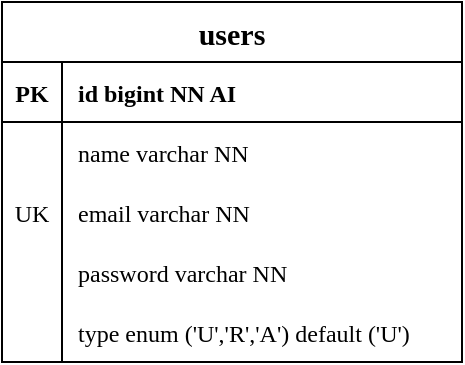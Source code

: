 <mxfile version="17.1.3" type="google"><diagram id="R2lEEEUBdFMjLlhIrx00" name="Page-1"><mxGraphModel grid="1" gridSize="10" guides="1" tooltips="1" connect="1" arrows="1" page="1" fold="1" pageScale="1" pageWidth="850" pageHeight="1100" math="0" shadow="0" extFonts="Permanent Marker^https://fonts.googleapis.com/css?family=Permanent+Marker"><root><mxCell id="0"/><mxCell id="1" parent="0"/><mxCell id="xyUqDpOmRsJjG7Otpu51-1" value="users" style="shape=table;startSize=30;container=1;collapsible=1;childLayout=tableLayout;fixedRows=1;rowLines=0;fontStyle=1;align=center;resizeLast=1;rounded=0;horizontal=1;verticalAlign=middle;fontSize=15;swimlaneLine=1;sketch=0;labelBorderColor=none;fontFamily=Times New Roman;" parent="1" vertex="1"><mxGeometry x="170" y="80" width="230" height="180" as="geometry"><mxRectangle x="530" y="150" width="90" height="30" as="alternateBounds"/></mxGeometry></mxCell><mxCell id="xyUqDpOmRsJjG7Otpu51-2" value="" style="shape=tableRow;horizontal=0;startSize=0;swimlaneHead=0;swimlaneBody=0;fillColor=none;collapsible=0;dropTarget=0;points=[[0,0.5],[1,0.5]];portConstraint=eastwest;top=0;left=0;right=0;bottom=1;rounded=0;labelBorderColor=none;fontFamily=Times New Roman;" parent="xyUqDpOmRsJjG7Otpu51-1" vertex="1"><mxGeometry y="30" width="230" height="30" as="geometry"/></mxCell><mxCell id="xyUqDpOmRsJjG7Otpu51-3" value="PK" style="shape=partialRectangle;connectable=0;fillColor=none;top=0;left=0;bottom=0;right=0;fontStyle=1;overflow=hidden;rounded=0;labelBorderColor=none;fontFamily=Times New Roman;" parent="xyUqDpOmRsJjG7Otpu51-2" vertex="1"><mxGeometry width="30" height="30" as="geometry"><mxRectangle width="30" height="30" as="alternateBounds"/></mxGeometry></mxCell><mxCell id="xyUqDpOmRsJjG7Otpu51-4" value="id bigint NN AI" style="shape=partialRectangle;connectable=0;fillColor=none;top=0;left=0;bottom=0;right=0;align=left;spacingLeft=6;fontStyle=1;overflow=hidden;rounded=0;sketch=1;labelBorderColor=none;fontFamily=Times New Roman;" parent="xyUqDpOmRsJjG7Otpu51-2" vertex="1"><mxGeometry x="30" width="200" height="30" as="geometry"><mxRectangle width="200" height="30" as="alternateBounds"/></mxGeometry></mxCell><mxCell id="xyUqDpOmRsJjG7Otpu51-5" value="" style="shape=tableRow;horizontal=0;startSize=0;swimlaneHead=0;swimlaneBody=0;fillColor=none;collapsible=0;dropTarget=0;points=[[0,0.5],[1,0.5]];portConstraint=eastwest;top=0;left=0;right=0;bottom=0;rounded=0;labelBorderColor=none;fontFamily=Times New Roman;" parent="xyUqDpOmRsJjG7Otpu51-1" vertex="1"><mxGeometry y="60" width="230" height="30" as="geometry"/></mxCell><mxCell id="xyUqDpOmRsJjG7Otpu51-6" value="" style="shape=partialRectangle;connectable=0;fillColor=none;top=0;left=0;bottom=0;right=0;editable=1;overflow=hidden;rounded=0;labelBorderColor=none;fontFamily=Times New Roman;" parent="xyUqDpOmRsJjG7Otpu51-5" vertex="1"><mxGeometry width="30" height="30" as="geometry"><mxRectangle width="30" height="30" as="alternateBounds"/></mxGeometry></mxCell><mxCell id="xyUqDpOmRsJjG7Otpu51-7" value="name varchar NN" style="shape=partialRectangle;connectable=0;fillColor=none;top=0;left=0;bottom=0;right=0;align=left;spacingLeft=6;overflow=hidden;rounded=0;sketch=1;labelBorderColor=none;fontFamily=Times New Roman;" parent="xyUqDpOmRsJjG7Otpu51-5" vertex="1"><mxGeometry x="30" width="200" height="30" as="geometry"><mxRectangle width="200" height="30" as="alternateBounds"/></mxGeometry></mxCell><mxCell id="-Rkn2u9LPwUkykM9VYsy-1" style="shape=tableRow;horizontal=0;startSize=0;swimlaneHead=0;swimlaneBody=0;fillColor=none;collapsible=0;dropTarget=0;points=[[0,0.5],[1,0.5]];portConstraint=eastwest;top=0;left=0;right=0;bottom=0;rounded=0;labelBorderColor=none;fontFamily=Times New Roman;" parent="xyUqDpOmRsJjG7Otpu51-1" vertex="1"><mxGeometry y="90" width="230" height="30" as="geometry"/></mxCell><mxCell id="-Rkn2u9LPwUkykM9VYsy-2" value="UK" style="shape=partialRectangle;connectable=0;fillColor=none;top=0;left=0;bottom=0;right=0;editable=1;overflow=hidden;rounded=0;labelBorderColor=none;fontFamily=Times New Roman;" parent="-Rkn2u9LPwUkykM9VYsy-1" vertex="1"><mxGeometry width="30" height="30" as="geometry"><mxRectangle width="30" height="30" as="alternateBounds"/></mxGeometry></mxCell><mxCell id="-Rkn2u9LPwUkykM9VYsy-3" value="email varchar NN" style="shape=partialRectangle;connectable=0;fillColor=none;top=0;left=0;bottom=0;right=0;align=left;spacingLeft=6;overflow=hidden;rounded=0;sketch=1;labelBorderColor=none;fontFamily=Times New Roman;" parent="-Rkn2u9LPwUkykM9VYsy-1" vertex="1"><mxGeometry x="30" width="200" height="30" as="geometry"><mxRectangle width="200" height="30" as="alternateBounds"/></mxGeometry></mxCell><mxCell id="xyUqDpOmRsJjG7Otpu51-8" value="" style="shape=tableRow;horizontal=0;startSize=0;swimlaneHead=0;swimlaneBody=0;fillColor=none;collapsible=0;dropTarget=0;points=[[0,0.5],[1,0.5]];portConstraint=eastwest;top=0;left=0;right=0;bottom=0;rounded=0;labelBorderColor=none;fontFamily=Times New Roman;" parent="xyUqDpOmRsJjG7Otpu51-1" vertex="1"><mxGeometry y="120" width="230" height="30" as="geometry"/></mxCell><mxCell id="xyUqDpOmRsJjG7Otpu51-9" value="" style="shape=partialRectangle;connectable=0;fillColor=none;top=0;left=0;bottom=0;right=0;editable=1;overflow=hidden;rounded=0;labelBorderColor=none;fontFamily=Times New Roman;" parent="xyUqDpOmRsJjG7Otpu51-8" vertex="1"><mxGeometry width="30" height="30" as="geometry"><mxRectangle width="30" height="30" as="alternateBounds"/></mxGeometry></mxCell><mxCell id="xyUqDpOmRsJjG7Otpu51-10" value="password varchar NN" style="shape=partialRectangle;connectable=0;fillColor=none;top=0;left=0;bottom=0;right=0;align=left;spacingLeft=6;overflow=hidden;rounded=0;sketch=1;labelBorderColor=none;fontFamily=Times New Roman;" parent="xyUqDpOmRsJjG7Otpu51-8" vertex="1"><mxGeometry x="30" width="200" height="30" as="geometry"><mxRectangle width="200" height="30" as="alternateBounds"/></mxGeometry></mxCell><mxCell id="-Rkn2u9LPwUkykM9VYsy-4" style="shape=tableRow;horizontal=0;startSize=0;swimlaneHead=0;swimlaneBody=0;fillColor=none;collapsible=0;dropTarget=0;points=[[0,0.5],[1,0.5]];portConstraint=eastwest;top=0;left=0;right=0;bottom=0;rounded=0;labelBorderColor=none;fontFamily=Times New Roman;" parent="xyUqDpOmRsJjG7Otpu51-1" vertex="1"><mxGeometry y="150" width="230" height="30" as="geometry"/></mxCell><mxCell id="-Rkn2u9LPwUkykM9VYsy-5" style="shape=partialRectangle;connectable=0;fillColor=none;top=0;left=0;bottom=0;right=0;editable=1;overflow=hidden;rounded=0;labelBorderColor=none;fontFamily=Times New Roman;" parent="-Rkn2u9LPwUkykM9VYsy-4" vertex="1"><mxGeometry width="30" height="30" as="geometry"><mxRectangle width="30" height="30" as="alternateBounds"/></mxGeometry></mxCell><mxCell id="-Rkn2u9LPwUkykM9VYsy-6" value="type enum ('U','R','A') default ('U')" style="shape=partialRectangle;connectable=0;fillColor=none;top=0;left=0;bottom=0;right=0;align=left;spacingLeft=6;overflow=hidden;rounded=0;sketch=1;labelBorderColor=none;fontFamily=Times New Roman;" parent="-Rkn2u9LPwUkykM9VYsy-4" vertex="1"><mxGeometry x="30" width="200" height="30" as="geometry"><mxRectangle width="200" height="30" as="alternateBounds"/></mxGeometry></mxCell></root></mxGraphModel></diagram></mxfile>